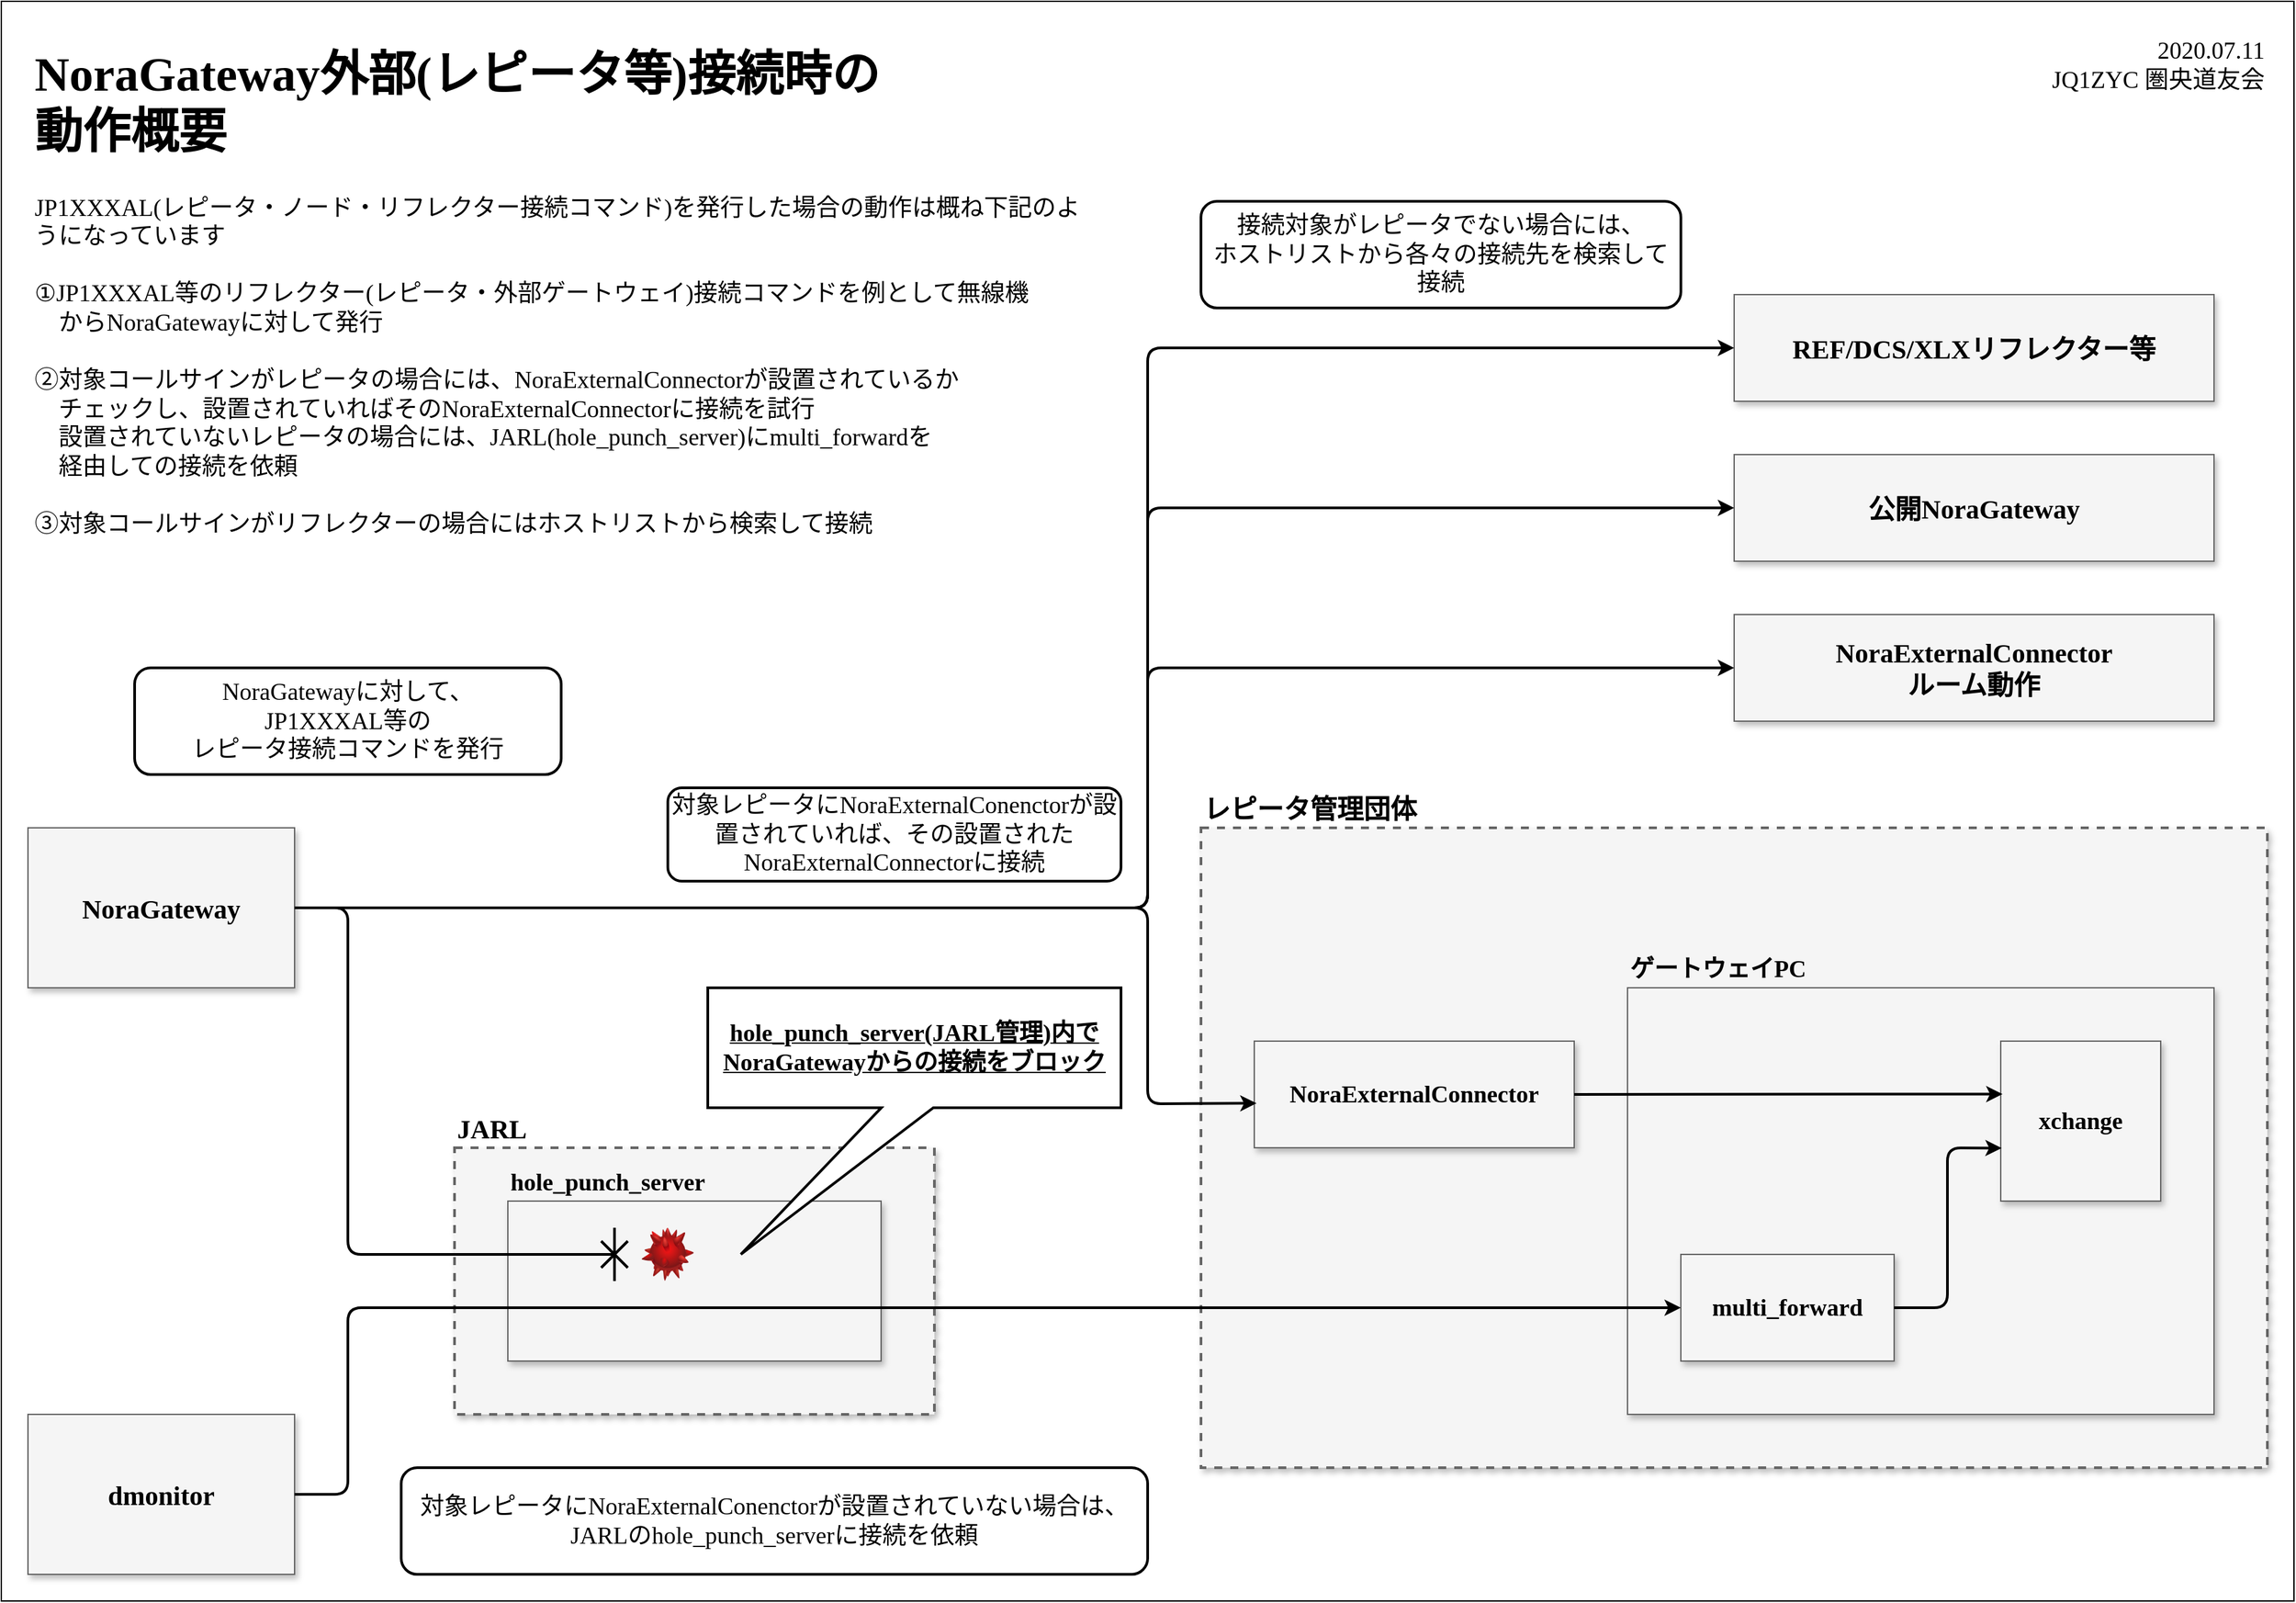 <mxfile version="13.3.9" type="device"><diagram name="Page-1" id="90a13364-a465-7bf4-72fc-28e22215d7a0"><mxGraphModel dx="2370" dy="1370" grid="1" gridSize="10" guides="1" tooltips="1" connect="1" arrows="1" fold="1" page="1" pageScale="1.5" pageWidth="1169" pageHeight="826" background="#ffffff" math="0" shadow="0"><root><mxCell id="0" style=";html=1;"/><mxCell id="1" style=";html=1;" parent="0"/><mxCell id="MOJTnvzP9z-zDDx5pRTy-3" value="" style="rounded=0;whiteSpace=wrap;html=1;fontFamily=Meiryo;" vertex="1" parent="1"><mxGeometry x="20" y="20" width="1720" height="1200" as="geometry"/></mxCell><mxCell id="GpTyfU8XxIA4xJmzuM4z-24" value="" style="whiteSpace=wrap;html=1;shadow=1;fontSize=18;fillColor=#f5f5f5;strokeColor=#666666;strokeWidth=2;dashed=1;fontFamily=Meiryo;" parent="1" vertex="1"><mxGeometry x="360" y="880" width="360" height="200" as="geometry"/></mxCell><mxCell id="GpTyfU8XxIA4xJmzuM4z-9" value="" style="whiteSpace=wrap;html=1;shadow=1;fontSize=18;fillColor=#f5f5f5;strokeColor=#666666;dashed=1;strokeWidth=2;fontFamily=Meiryo;" parent="1" vertex="1"><mxGeometry x="920" y="640" width="800" height="480" as="geometry"/></mxCell><mxCell id="3a17f1ce550125da-4" value="" style="whiteSpace=wrap;html=1;shadow=1;fontSize=18;fillColor=#f5f5f5;strokeColor=#666666;fontFamily=Meiryo;" parent="1" vertex="1"><mxGeometry x="1240" y="760" width="440" height="320" as="geometry"/></mxCell><mxCell id="3a17f1ce550125da-2" value="NoraGateway" style="whiteSpace=wrap;html=1;shadow=1;fontSize=20;fillColor=#f5f5f5;strokeColor=#666666;fontStyle=1;fontFamily=Meiryo;" parent="1" vertex="1"><mxGeometry x="40" y="640" width="200" height="120" as="geometry"/></mxCell><mxCell id="GpTyfU8XxIA4xJmzuM4z-1" value="ゲートウェイPC" style="text;html=1;strokeColor=none;fillColor=none;align=left;verticalAlign=bottom;whiteSpace=wrap;rounded=0;fontStyle=1;fontSize=18;fontFamily=Meiryo;" parent="1" vertex="1"><mxGeometry x="1240" y="720" width="480" height="40" as="geometry"/></mxCell><mxCell id="GpTyfU8XxIA4xJmzuM4z-2" value="NoraExternalConnector" style="whiteSpace=wrap;html=1;shadow=1;fontSize=18;fillColor=#f5f5f5;strokeColor=#666666;fontStyle=1;fontFamily=Meiryo;" parent="1" vertex="1"><mxGeometry x="960" y="800" width="240" height="80" as="geometry"/></mxCell><mxCell id="GpTyfU8XxIA4xJmzuM4z-3" value="" style="whiteSpace=wrap;html=1;shadow=1;fontSize=18;fillColor=#f5f5f5;strokeColor=#666666;fontFamily=Meiryo;" parent="1" vertex="1"><mxGeometry x="400" y="920" width="280" height="120" as="geometry"/></mxCell><mxCell id="GpTyfU8XxIA4xJmzuM4z-4" value="xchange" style="whiteSpace=wrap;html=1;shadow=1;fontSize=18;fillColor=#f5f5f5;strokeColor=#666666;fontStyle=1;fontFamily=Meiryo;" parent="1" vertex="1"><mxGeometry x="1520" y="800" width="120" height="120" as="geometry"/></mxCell><mxCell id="GpTyfU8XxIA4xJmzuM4z-6" value="multi_forward" style="whiteSpace=wrap;html=1;shadow=1;fontSize=18;fillColor=#f5f5f5;strokeColor=#666666;fontStyle=1;fontFamily=Meiryo;" parent="1" vertex="1"><mxGeometry x="1280" y="960" width="160" height="80" as="geometry"/></mxCell><mxCell id="GpTyfU8XxIA4xJmzuM4z-7" value="" style="endArrow=classic;html=1;fontSize=16;exitX=1;exitY=0.5;exitDx=0;exitDy=0;entryX=0.011;entryY=0.331;entryDx=0;entryDy=0;entryPerimeter=0;strokeWidth=2;fontFamily=Meiryo;" parent="1" source="GpTyfU8XxIA4xJmzuM4z-2" target="GpTyfU8XxIA4xJmzuM4z-4" edge="1"><mxGeometry width="50" height="50" relative="1" as="geometry"><mxPoint x="1160" y="730" as="sourcePoint"/><mxPoint x="1480" y="840" as="targetPoint"/></mxGeometry></mxCell><mxCell id="GpTyfU8XxIA4xJmzuM4z-8" value="" style="endArrow=classic;html=1;fontSize=16;entryX=0.006;entryY=0.669;entryDx=0;entryDy=0;entryPerimeter=0;exitX=1;exitY=0.5;exitDx=0;exitDy=0;strokeWidth=2;fontFamily=Meiryo;" parent="1" source="GpTyfU8XxIA4xJmzuM4z-6" target="GpTyfU8XxIA4xJmzuM4z-4" edge="1"><mxGeometry width="50" height="50" relative="1" as="geometry"><mxPoint x="1440" y="880" as="sourcePoint"/><mxPoint x="1510" y="880" as="targetPoint"/><Array as="points"><mxPoint x="1480" y="1000"/><mxPoint x="1480" y="880"/></Array></mxGeometry></mxCell><mxCell id="GpTyfU8XxIA4xJmzuM4z-11" value="JARL" style="text;html=1;strokeColor=none;fillColor=none;align=left;verticalAlign=bottom;whiteSpace=wrap;rounded=0;fontStyle=1;fontSize=20;fontFamily=Meiryo;" parent="1" vertex="1"><mxGeometry x="360" y="840" width="280" height="40" as="geometry"/></mxCell><mxCell id="GpTyfU8XxIA4xJmzuM4z-12" value="レピータ管理団体" style="text;html=1;strokeColor=none;fillColor=none;align=left;verticalAlign=bottom;whiteSpace=wrap;rounded=0;fontStyle=1;fontSize=20;fontFamily=Meiryo;" parent="1" vertex="1"><mxGeometry x="920" y="600" width="480" height="40" as="geometry"/></mxCell><mxCell id="GpTyfU8XxIA4xJmzuM4z-13" value="hole_punch_server" style="text;html=1;strokeColor=none;fillColor=none;align=left;verticalAlign=bottom;whiteSpace=wrap;rounded=0;fontStyle=1;fontSize=18;fontFamily=Meiryo;" parent="1" vertex="1"><mxGeometry x="400" y="880" width="280" height="40" as="geometry"/></mxCell><mxCell id="GpTyfU8XxIA4xJmzuM4z-14" value="" style="endArrow=none;html=1;fontSize=20;strokeWidth=2;fontFamily=Meiryo;" parent="1" edge="1"><mxGeometry width="50" height="50" relative="1" as="geometry"><mxPoint x="480" y="980" as="sourcePoint"/><mxPoint x="480" y="940" as="targetPoint"/><Array as="points"><mxPoint x="480" y="980"/></Array></mxGeometry></mxCell><mxCell id="GpTyfU8XxIA4xJmzuM4z-17" value="" style="endArrow=none;html=1;fontSize=20;strokeWidth=2;fontFamily=Meiryo;" parent="1" edge="1"><mxGeometry width="50" height="50" relative="1" as="geometry"><mxPoint x="490" y="970" as="sourcePoint"/><mxPoint x="470" y="950" as="targetPoint"/></mxGeometry></mxCell><mxCell id="GpTyfU8XxIA4xJmzuM4z-18" value="" style="endArrow=none;html=1;fontSize=20;strokeWidth=2;fontFamily=Meiryo;" parent="1" edge="1"><mxGeometry width="50" height="50" relative="1" as="geometry"><mxPoint x="470" y="970" as="sourcePoint"/><mxPoint x="490" y="950" as="targetPoint"/></mxGeometry></mxCell><mxCell id="GpTyfU8XxIA4xJmzuM4z-20" value="dmonitor" style="whiteSpace=wrap;html=1;shadow=1;fontSize=20;fillColor=#f5f5f5;strokeColor=#666666;fontStyle=1;fontFamily=Meiryo;" parent="1" vertex="1"><mxGeometry x="40" y="1080" width="200" height="120" as="geometry"/></mxCell><mxCell id="GpTyfU8XxIA4xJmzuM4z-21" value="" style="endArrow=none;html=1;strokeWidth=2;fontSize=20;exitX=1;exitY=0.5;exitDx=0;exitDy=0;endFill=0;fontFamily=Meiryo;" parent="1" source="3a17f1ce550125da-2" edge="1"><mxGeometry width="50" height="50" relative="1" as="geometry"><mxPoint x="290" y="830" as="sourcePoint"/><mxPoint x="480" y="960" as="targetPoint"/><Array as="points"><mxPoint x="280" y="700"/><mxPoint x="280" y="960"/></Array></mxGeometry></mxCell><mxCell id="GpTyfU8XxIA4xJmzuM4z-22" value="" style="endArrow=classic;html=1;strokeWidth=2;fontSize=20;entryX=0;entryY=0.5;entryDx=0;entryDy=0;exitX=1;exitY=0.5;exitDx=0;exitDy=0;fontFamily=Meiryo;" parent="1" source="GpTyfU8XxIA4xJmzuM4z-20" target="GpTyfU8XxIA4xJmzuM4z-6" edge="1"><mxGeometry width="50" height="50" relative="1" as="geometry"><mxPoint x="790" y="1070" as="sourcePoint"/><mxPoint x="840" y="1020" as="targetPoint"/><Array as="points"><mxPoint x="280" y="1140"/><mxPoint x="280" y="1000"/></Array></mxGeometry></mxCell><mxCell id="GpTyfU8XxIA4xJmzuM4z-26" value="" style="endArrow=classic;html=1;strokeWidth=2;fontSize=20;entryX=0.007;entryY=0.583;entryDx=0;entryDy=0;entryPerimeter=0;fontFamily=Meiryo;" parent="1" target="GpTyfU8XxIA4xJmzuM4z-2" edge="1"><mxGeometry width="50" height="50" relative="1" as="geometry"><mxPoint x="240" y="700" as="sourcePoint"/><mxPoint x="410" y="710" as="targetPoint"/><Array as="points"><mxPoint x="880" y="700"/><mxPoint x="880" y="847"/></Array></mxGeometry></mxCell><mxCell id="GpTyfU8XxIA4xJmzuM4z-27" value="&lt;h1&gt;NoraGateway外部(レピータ等)接続時の&lt;br&gt;動作概要&lt;/h1&gt;&lt;div&gt;JP1XXXAL(レピータ・ノード・リフレクター接続コマンド&lt;span&gt;)を発行した場合の動作は概ね下記のようになっています&lt;/span&gt;&lt;/div&gt;&lt;div&gt;&lt;span&gt;&lt;br&gt;&lt;/span&gt;&lt;/div&gt;&lt;div&gt;&lt;span&gt;①JP1XXXAL等のリフレクター(レピータ・外部ゲートウェイ)接続コマンドを例として無線機&lt;br&gt;　からNoraGatewayに対して発行&lt;/span&gt;&lt;/div&gt;&lt;div&gt;&lt;span&gt;&lt;br&gt;&lt;/span&gt;&lt;/div&gt;&lt;div&gt;②対象コールサインがレピータの場合には、NoraExternalConnectorが設置されているか&lt;br&gt;　チェックし、設置されていればそのNoraExternalConnectorに接続を試行&lt;/div&gt;&lt;div&gt;　設置されていないレピータの場合には、JARL(hole_punch_server)にmulti_forwardを&lt;br&gt;　経由しての接続を依頼&lt;/div&gt;&lt;div&gt;&lt;br&gt;&lt;/div&gt;&lt;div&gt;③対象コールサインがリフレクターの場合にはホストリストから検索して接続&lt;/div&gt;" style="text;html=1;strokeColor=none;fillColor=none;spacing=5;spacingTop=-20;whiteSpace=wrap;overflow=hidden;rounded=0;dashed=1;fontSize=18;align=left;fontFamily=Meiryo;" parent="1" vertex="1"><mxGeometry x="40" y="40" width="800" height="440" as="geometry"/></mxCell><mxCell id="GpTyfU8XxIA4xJmzuM4z-28" value="公開NoraGateway" style="whiteSpace=wrap;html=1;shadow=1;fontSize=20;fillColor=#f5f5f5;strokeColor=#666666;fontStyle=1;fontFamily=Meiryo;" parent="1" vertex="1"><mxGeometry x="1320" y="360" width="360" height="80" as="geometry"/></mxCell><mxCell id="GpTyfU8XxIA4xJmzuM4z-29" value="NoraExternalConnector&lt;br&gt;ルーム動作" style="whiteSpace=wrap;html=1;shadow=1;fontSize=20;fillColor=#f5f5f5;strokeColor=#666666;fontStyle=1;fontFamily=Meiryo;" parent="1" vertex="1"><mxGeometry x="1320" y="480" width="360" height="80" as="geometry"/></mxCell><mxCell id="GpTyfU8XxIA4xJmzuM4z-31" value="" style="endArrow=classic;html=1;strokeWidth=2;fontSize=18;entryX=0;entryY=0.5;entryDx=0;entryDy=0;fontFamily=Meiryo;" parent="1" target="GpTyfU8XxIA4xJmzuM4z-28" edge="1"><mxGeometry width="50" height="50" relative="1" as="geometry"><mxPoint x="240" y="700" as="sourcePoint"/><mxPoint x="520" y="540" as="targetPoint"/><Array as="points"><mxPoint x="880" y="700"/><mxPoint x="880" y="400"/></Array></mxGeometry></mxCell><mxCell id="GpTyfU8XxIA4xJmzuM4z-32" value="" style="endArrow=classic;html=1;strokeWidth=2;fontSize=18;entryX=0;entryY=0.5;entryDx=0;entryDy=0;fontFamily=Meiryo;" parent="1" target="GpTyfU8XxIA4xJmzuM4z-29" edge="1"><mxGeometry width="50" height="50" relative="1" as="geometry"><mxPoint x="240" y="700" as="sourcePoint"/><mxPoint x="620" y="530" as="targetPoint"/><Array as="points"><mxPoint x="880" y="700"/><mxPoint x="880" y="520"/></Array></mxGeometry></mxCell><mxCell id="GpTyfU8XxIA4xJmzuM4z-35" value="NoraGatewayに対して、&lt;br&gt;JP1XXXAL等の&lt;br&gt;レピータ接続コマンドを発行" style="rounded=1;whiteSpace=wrap;html=1;strokeWidth=2;fontSize=18;align=center;fontFamily=Meiryo;" parent="1" vertex="1"><mxGeometry x="120" y="520" width="320" height="80" as="geometry"/></mxCell><mxCell id="GpTyfU8XxIA4xJmzuM4z-36" value="REF/DCS/XLXリフレクター等" style="whiteSpace=wrap;html=1;shadow=1;fontSize=20;fillColor=#f5f5f5;strokeColor=#666666;fontStyle=1;fontFamily=Meiryo;" parent="1" vertex="1"><mxGeometry x="1320" y="240" width="360" height="80" as="geometry"/></mxCell><mxCell id="GpTyfU8XxIA4xJmzuM4z-37" value="" style="endArrow=classic;html=1;strokeWidth=2;fontSize=18;entryX=0;entryY=0.5;entryDx=0;entryDy=0;fontFamily=Meiryo;" parent="1" target="GpTyfU8XxIA4xJmzuM4z-36" edge="1"><mxGeometry width="50" height="50" relative="1" as="geometry"><mxPoint x="240" y="700" as="sourcePoint"/><mxPoint x="760" y="320" as="targetPoint"/><Array as="points"><mxPoint x="880" y="700"/><mxPoint x="880" y="280"/></Array></mxGeometry></mxCell><mxCell id="GpTyfU8XxIA4xJmzuM4z-38" value="対象レピータにNoraExternalConenctorが設置されていれば、その設置されたNoraExternalConnectorに接続" style="rounded=1;whiteSpace=wrap;html=1;strokeWidth=2;fontSize=18;align=center;fontFamily=Meiryo;" parent="1" vertex="1"><mxGeometry x="520" y="610" width="340" height="70" as="geometry"/></mxCell><mxCell id="GpTyfU8XxIA4xJmzuM4z-39" value="対象レピータにNoraExternalConenctorが設置されていない場合は、&lt;br&gt;JARLのhole_punch_serverに接続を依頼" style="rounded=1;whiteSpace=wrap;html=1;strokeWidth=2;fontSize=18;align=center;fontFamily=Meiryo;" parent="1" vertex="1"><mxGeometry x="320" y="1120" width="560" height="80" as="geometry"/></mxCell><mxCell id="GpTyfU8XxIA4xJmzuM4z-43" value="" style="image;html=1;image=img/lib/clip_art/computers/Virus_128x128.png;strokeWidth=2;fontSize=18;align=center;fontFamily=Meiryo;" parent="1" vertex="1"><mxGeometry x="500" y="940" width="40" height="40" as="geometry"/></mxCell><mxCell id="GpTyfU8XxIA4xJmzuM4z-44" value="接続対象がレピータでない場合には、&lt;br&gt;ホストリストから各々の接続先を検索して接続" style="rounded=1;whiteSpace=wrap;html=1;strokeWidth=2;fontSize=18;align=center;fontFamily=Meiryo;" parent="1" vertex="1"><mxGeometry x="920" y="170" width="360" height="80" as="geometry"/></mxCell><mxCell id="GpTyfU8XxIA4xJmzuM4z-45" value="hole_punch_server(JARL管理)内で&lt;br&gt;NoraGatewayからの接続をブロック" style="shape=callout;whiteSpace=wrap;html=1;perimeter=calloutPerimeter;strokeWidth=2;fontSize=18;align=center;position2=0.08;size=110;position=0.42;base=39;fontStyle=5;fontFamily=Meiryo;" parent="1" vertex="1"><mxGeometry x="550" y="760" width="310" height="200" as="geometry"/></mxCell><mxCell id="GpTyfU8XxIA4xJmzuM4z-46" value="2020.07.11&lt;br&gt;JQ1ZYC 圏央道友会" style="text;html=1;strokeColor=none;fillColor=none;align=right;verticalAlign=top;whiteSpace=wrap;rounded=0;fontSize=18;fontFamily=Meiryo;" parent="1" vertex="1"><mxGeometry x="1440" y="40" width="280" height="80" as="geometry"/></mxCell></root></mxGraphModel></diagram></mxfile>